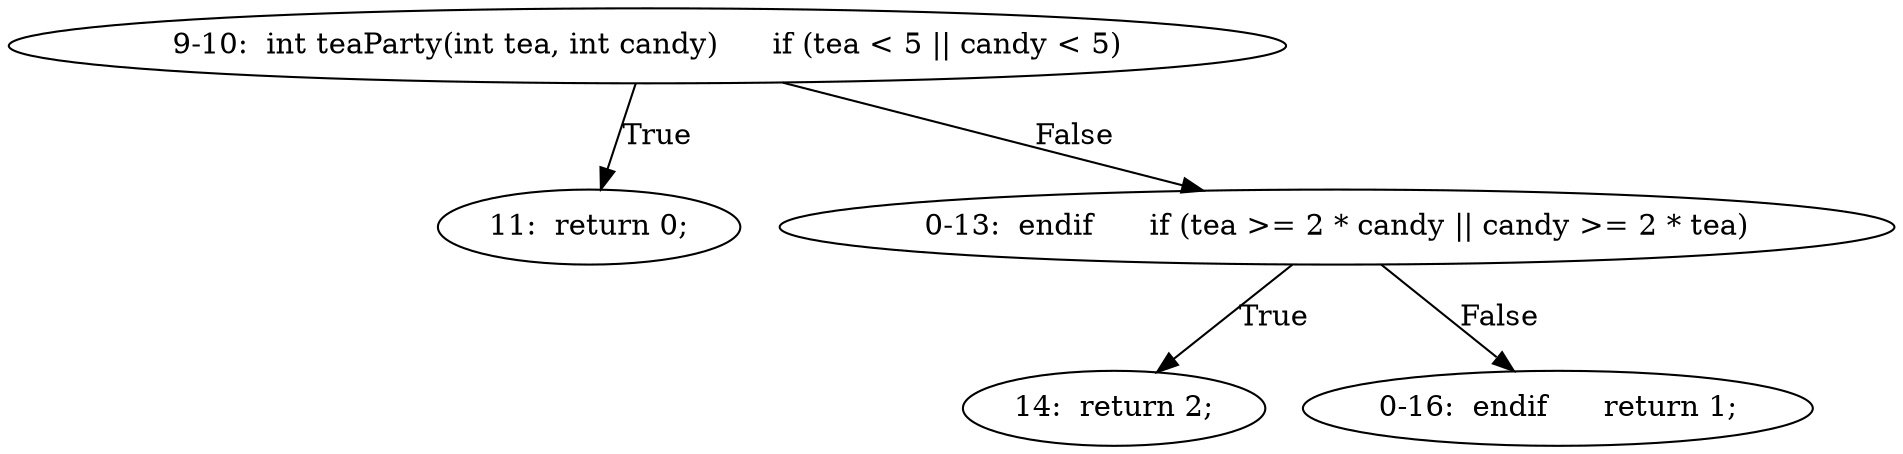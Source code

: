 digraph result_test { 
// graph-vertices
  a1  [label="9-10:  int teaParty(int tea, int candy)	if (tea < 5 || candy < 5)"]; 
  2  [label="11:  return 0;"]; 
  a2  [label="0-13:  endif	if (tea >= 2 * candy || candy >= 2 * tea)"]; 
  5  [label="14:  return 2;"]; 
  a3  [label="0-16:  endif	return 1;"]; 
// graph-edges
  a1 -> 2  [label="True"]; 
  a1 -> a2  [label="False"]; 
  a2 -> 5  [label="True"]; 
  a2 -> a3  [label="False"]; 
}
